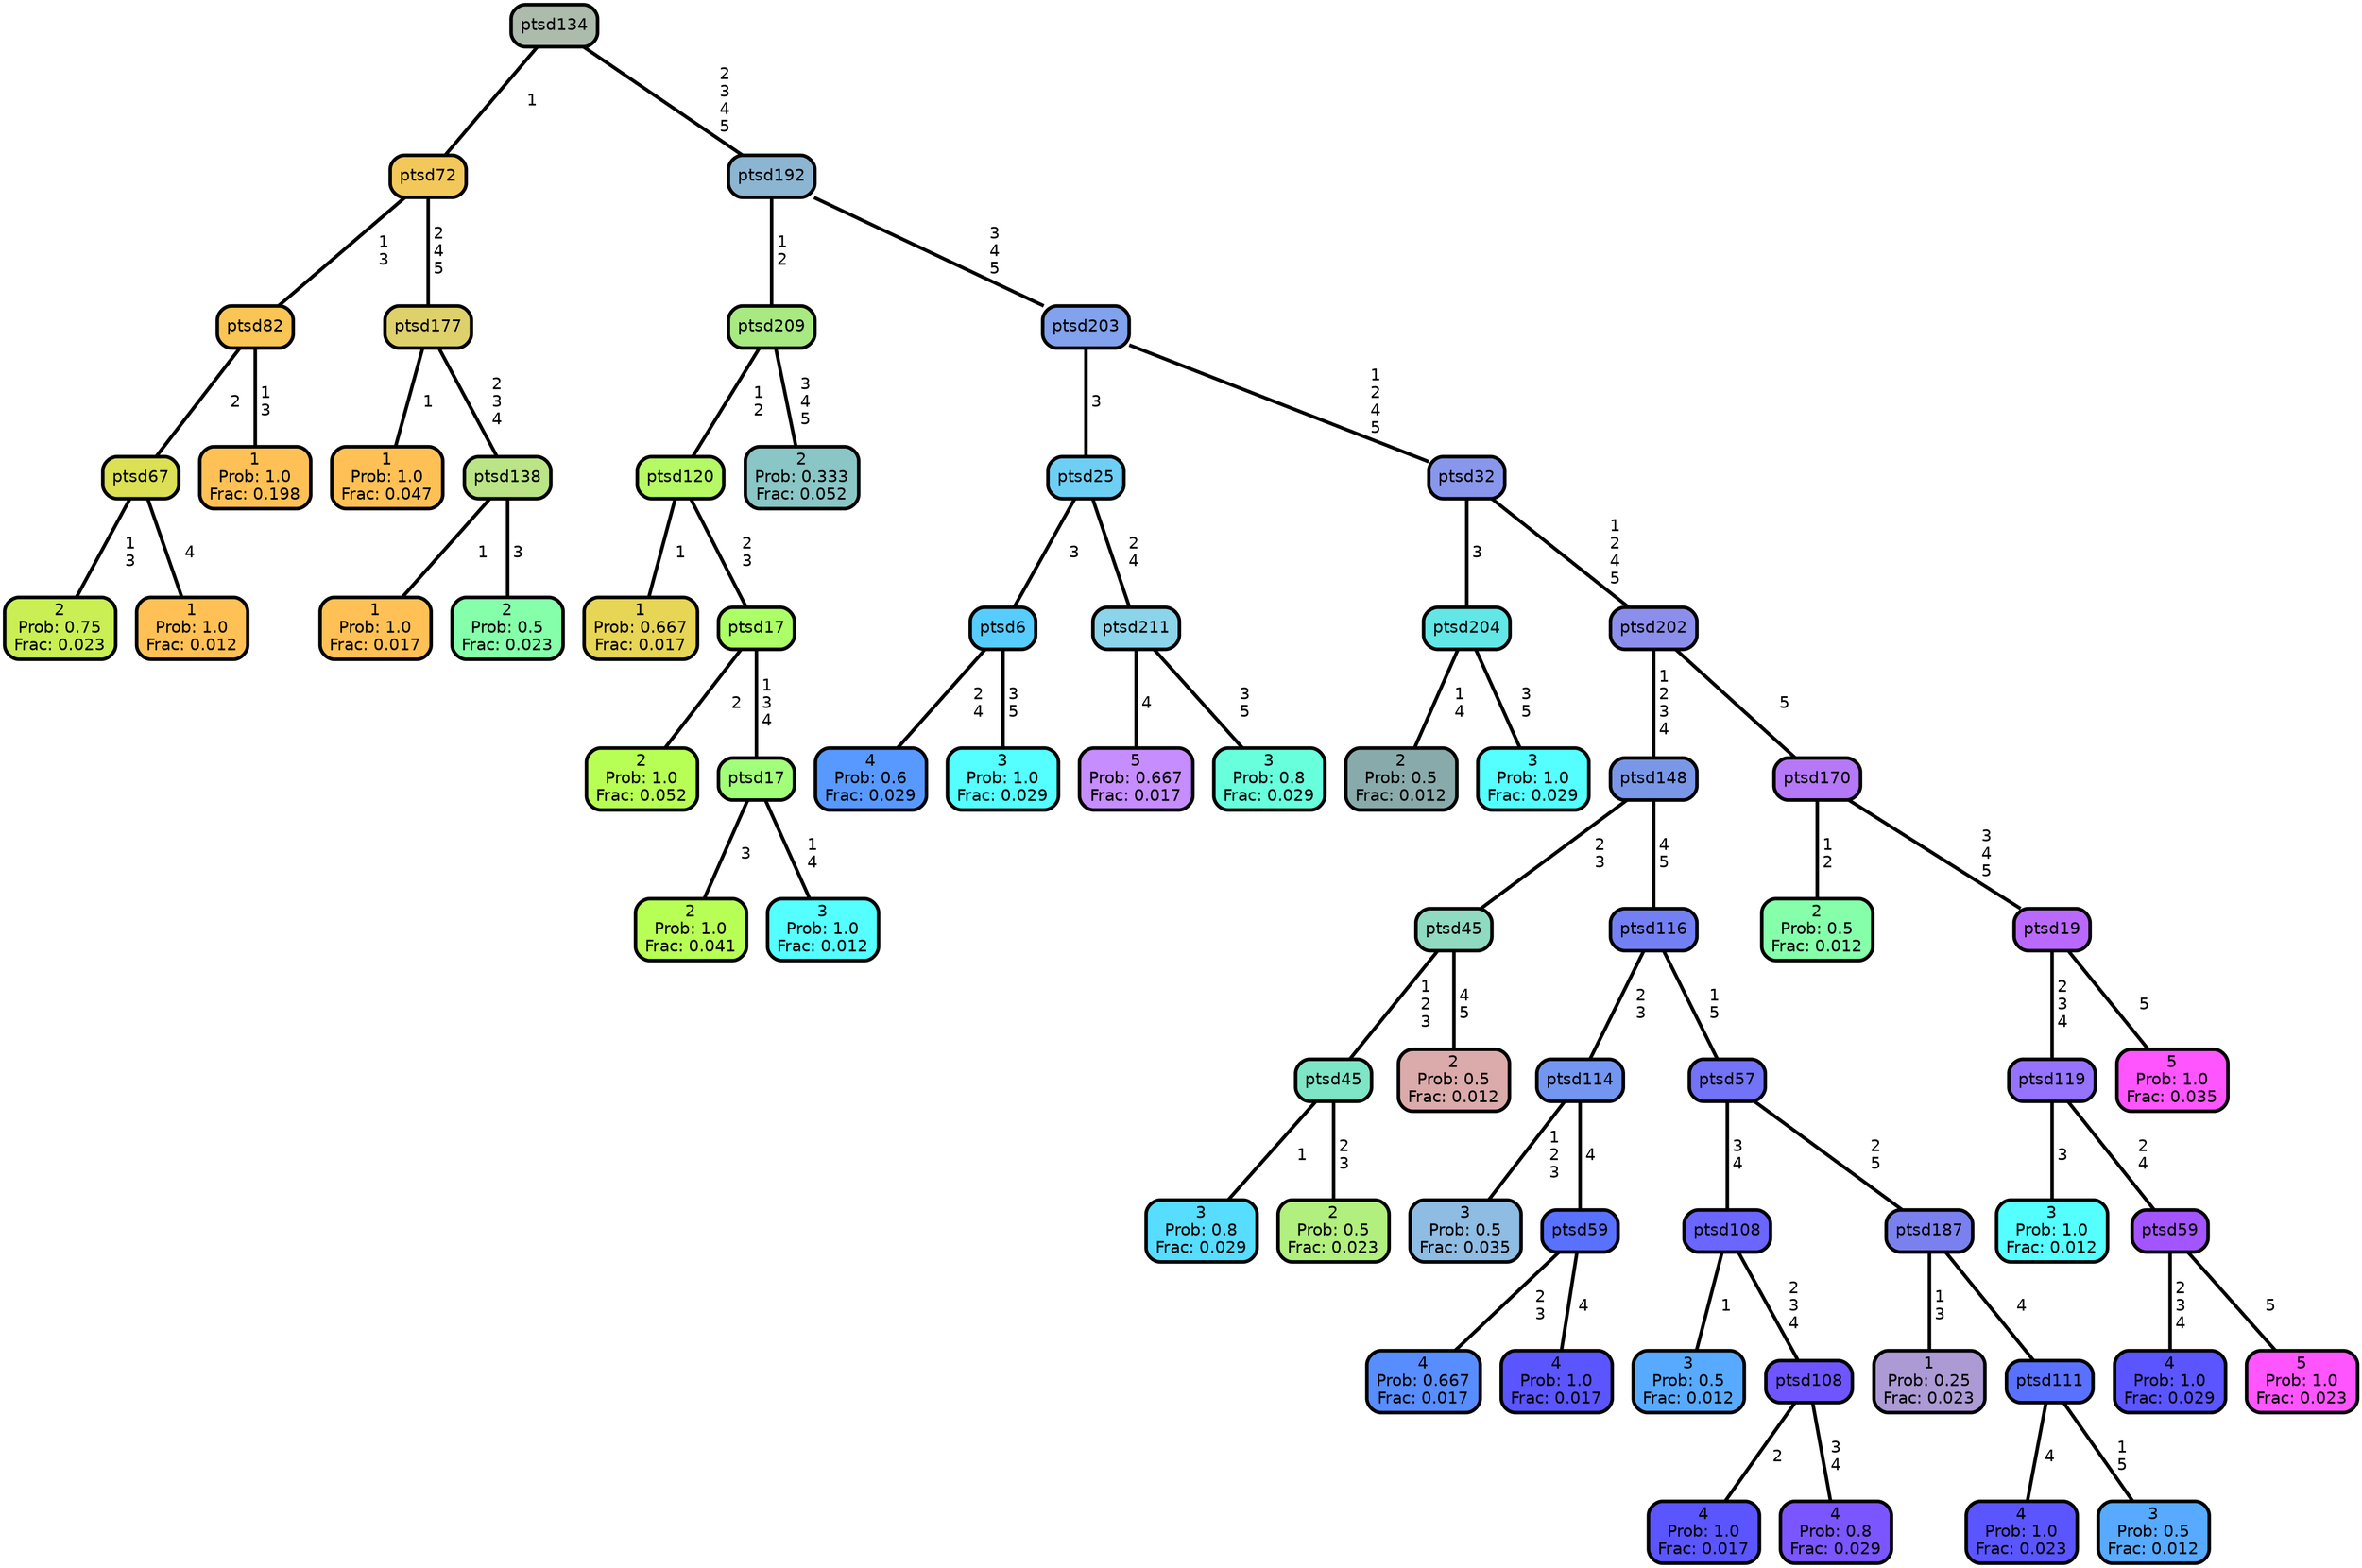 graph Tree {
node [shape=box, style="filled, rounded",color="black",penwidth="3",fontcolor="black",                 fontname=helvetica] ;
graph [ranksep="0 equally", splines=straight,                 bgcolor=transparent, dpi=200] ;
edge [fontname=helvetica, color=black] ;
0 [label="2
Prob: 0.75
Frac: 0.023", fillcolor="#c9ef55"] ;
1 [label="ptsd67", fillcolor="#dbe055"] ;
2 [label="1
Prob: 1.0
Frac: 0.012", fillcolor="#ffc155"] ;
3 [label="ptsd82", fillcolor="#f9c555"] ;
4 [label="1
Prob: 1.0
Frac: 0.198", fillcolor="#ffc155"] ;
5 [label="ptsd72", fillcolor="#f2c85b"] ;
6 [label="1
Prob: 1.0
Frac: 0.047", fillcolor="#ffc155"] ;
7 [label="ptsd177", fillcolor="#ded16b"] ;
8 [label="1
Prob: 1.0
Frac: 0.017", fillcolor="#ffc155"] ;
9 [label="ptsd138", fillcolor="#bae485"] ;
10 [label="2
Prob: 0.5
Frac: 0.023", fillcolor="#86ffaa"] ;
11 [label="ptsd134", fillcolor="#acbbab"] ;
12 [label="1
Prob: 0.667
Frac: 0.017", fillcolor="#e7d555"] ;
13 [label="ptsd120", fillcolor="#b5f965"] ;
14 [label="2
Prob: 1.0
Frac: 0.052", fillcolor="#b8ff55"] ;
15 [label="ptsd17", fillcolor="#adff67"] ;
16 [label="2
Prob: 1.0
Frac: 0.041", fillcolor="#b8ff55"] ;
17 [label="ptsd17", fillcolor="#a2ff7a"] ;
18 [label="3
Prob: 1.0
Frac: 0.012", fillcolor="#55ffff"] ;
19 [label="ptsd209", fillcolor="#a8e982"] ;
20 [label="2
Prob: 0.333
Frac: 0.052", fillcolor="#8ac6c6"] ;
21 [label="ptsd192", fillcolor="#8cb5d1"] ;
22 [label="4
Prob: 0.6
Frac: 0.029", fillcolor="#5899ff"] ;
23 [label="ptsd6", fillcolor="#56ccff"] ;
24 [label="3
Prob: 1.0
Frac: 0.029", fillcolor="#55ffff"] ;
25 [label="ptsd25", fillcolor="#6ecff5"] ;
26 [label="5
Prob: 0.667
Frac: 0.017", fillcolor="#c68dff"] ;
27 [label="ptsd211", fillcolor="#8bd4e9"] ;
28 [label="3
Prob: 0.8
Frac: 0.029", fillcolor="#68ffdd"] ;
29 [label="ptsd203", fillcolor="#82a2ed"] ;
30 [label="2
Prob: 0.5
Frac: 0.012", fillcolor="#89aaaa"] ;
31 [label="ptsd204", fillcolor="#63e6e6"] ;
32 [label="3
Prob: 1.0
Frac: 0.029", fillcolor="#55ffff"] ;
33 [label="ptsd32", fillcolor="#8897eb"] ;
34 [label="3
Prob: 0.8
Frac: 0.029", fillcolor="#56ddff"] ;
35 [label="ptsd45", fillcolor="#7ee5c6"] ;
36 [label="2
Prob: 0.5
Frac: 0.023", fillcolor="#b1ef7f"] ;
37 [label="ptsd45", fillcolor="#8fdac1"] ;
38 [label="2
Prob: 0.5
Frac: 0.012", fillcolor="#dbaaaa"] ;
39 [label="ptsd148", fillcolor="#7a97e7"] ;
40 [label="3
Prob: 0.5
Frac: 0.035", fillcolor="#8ebce2"] ;
41 [label="ptsd114", fillcolor="#7396f0"] ;
42 [label="4
Prob: 0.667
Frac: 0.017", fillcolor="#588dff"] ;
43 [label="ptsd59", fillcolor="#5971ff"] ;
44 [label="4
Prob: 1.0
Frac: 0.017", fillcolor="#5a55ff"] ;
45 [label="ptsd116", fillcolor="#7280f4"] ;
46 [label="3
Prob: 0.5
Frac: 0.012", fillcolor="#57aaff"] ;
47 [label="ptsd108", fillcolor="#6a66ff"] ;
48 [label="4
Prob: 1.0
Frac: 0.017", fillcolor="#5a55ff"] ;
49 [label="ptsd108", fillcolor="#6e55ff"] ;
50 [label="4
Prob: 0.8
Frac: 0.029", fillcolor="#7b55ff"] ;
51 [label="ptsd57", fillcolor="#7273f6"] ;
52 [label="1
Prob: 0.25
Frac: 0.023", fillcolor="#ab9ad4"] ;
53 [label="ptsd187", fillcolor="#7a81ee"] ;
54 [label="4
Prob: 1.0
Frac: 0.023", fillcolor="#5a55ff"] ;
55 [label="ptsd111", fillcolor="#5971ff"] ;
56 [label="3
Prob: 0.5
Frac: 0.012", fillcolor="#57aaff"] ;
57 [label="ptsd202", fillcolor="#8c8eeb"] ;
58 [label="2
Prob: 0.5
Frac: 0.012", fillcolor="#86ffaa"] ;
59 [label="ptsd170", fillcolor="#b578f6"] ;
60 [label="3
Prob: 1.0
Frac: 0.012", fillcolor="#55ffff"] ;
61 [label="ptsd119", fillcolor="#9573ff"] ;
62 [label="4
Prob: 1.0
Frac: 0.029", fillcolor="#5a55ff"] ;
63 [label="ptsd59", fillcolor="#a355ff"] ;
64 [label="5
Prob: 1.0
Frac: 0.023", fillcolor="#ff55ff"] ;
65 [label="ptsd19", fillcolor="#ba69ff"] ;
66 [label="5
Prob: 1.0
Frac: 0.035", fillcolor="#ff55ff"] ;
1 -- 0 [label=" 1\n 3",penwidth=3] ;
1 -- 2 [label=" 4",penwidth=3] ;
3 -- 1 [label=" 2",penwidth=3] ;
3 -- 4 [label=" 1\n 3",penwidth=3] ;
5 -- 3 [label=" 1\n 3",penwidth=3] ;
5 -- 7 [label=" 2\n 4\n 5",penwidth=3] ;
7 -- 6 [label=" 1",penwidth=3] ;
7 -- 9 [label=" 2\n 3\n 4",penwidth=3] ;
9 -- 8 [label=" 1",penwidth=3] ;
9 -- 10 [label=" 3",penwidth=3] ;
11 -- 5 [label=" 1",penwidth=3] ;
11 -- 21 [label=" 2\n 3\n 4\n 5",penwidth=3] ;
13 -- 12 [label=" 1",penwidth=3] ;
13 -- 15 [label=" 2\n 3",penwidth=3] ;
15 -- 14 [label=" 2",penwidth=3] ;
15 -- 17 [label=" 1\n 3\n 4",penwidth=3] ;
17 -- 16 [label=" 3",penwidth=3] ;
17 -- 18 [label=" 1\n 4",penwidth=3] ;
19 -- 13 [label=" 1\n 2",penwidth=3] ;
19 -- 20 [label=" 3\n 4\n 5",penwidth=3] ;
21 -- 19 [label=" 1\n 2",penwidth=3] ;
21 -- 29 [label=" 3\n 4\n 5",penwidth=3] ;
23 -- 22 [label=" 2\n 4",penwidth=3] ;
23 -- 24 [label=" 3\n 5",penwidth=3] ;
25 -- 23 [label=" 3",penwidth=3] ;
25 -- 27 [label=" 2\n 4",penwidth=3] ;
27 -- 26 [label=" 4",penwidth=3] ;
27 -- 28 [label=" 3\n 5",penwidth=3] ;
29 -- 25 [label=" 3",penwidth=3] ;
29 -- 33 [label=" 1\n 2\n 4\n 5",penwidth=3] ;
31 -- 30 [label=" 1\n 4",penwidth=3] ;
31 -- 32 [label=" 3\n 5",penwidth=3] ;
33 -- 31 [label=" 3",penwidth=3] ;
33 -- 57 [label=" 1\n 2\n 4\n 5",penwidth=3] ;
35 -- 34 [label=" 1",penwidth=3] ;
35 -- 36 [label=" 2\n 3",penwidth=3] ;
37 -- 35 [label=" 1\n 2\n 3",penwidth=3] ;
37 -- 38 [label=" 4\n 5",penwidth=3] ;
39 -- 37 [label=" 2\n 3",penwidth=3] ;
39 -- 45 [label=" 4\n 5",penwidth=3] ;
41 -- 40 [label=" 1\n 2\n 3",penwidth=3] ;
41 -- 43 [label=" 4",penwidth=3] ;
43 -- 42 [label=" 2\n 3",penwidth=3] ;
43 -- 44 [label=" 4",penwidth=3] ;
45 -- 41 [label=" 2\n 3",penwidth=3] ;
45 -- 51 [label=" 1\n 5",penwidth=3] ;
47 -- 46 [label=" 1",penwidth=3] ;
47 -- 49 [label=" 2\n 3\n 4",penwidth=3] ;
49 -- 48 [label=" 2",penwidth=3] ;
49 -- 50 [label=" 3\n 4",penwidth=3] ;
51 -- 47 [label=" 3\n 4",penwidth=3] ;
51 -- 53 [label=" 2\n 5",penwidth=3] ;
53 -- 52 [label=" 1\n 3",penwidth=3] ;
53 -- 55 [label=" 4",penwidth=3] ;
55 -- 54 [label=" 4",penwidth=3] ;
55 -- 56 [label=" 1\n 5",penwidth=3] ;
57 -- 39 [label=" 1\n 2\n 3\n 4",penwidth=3] ;
57 -- 59 [label=" 5",penwidth=3] ;
59 -- 58 [label=" 1\n 2",penwidth=3] ;
59 -- 65 [label=" 3\n 4\n 5",penwidth=3] ;
61 -- 60 [label=" 3",penwidth=3] ;
61 -- 63 [label=" 2\n 4",penwidth=3] ;
63 -- 62 [label=" 2\n 3\n 4",penwidth=3] ;
63 -- 64 [label=" 5",penwidth=3] ;
65 -- 61 [label=" 2\n 3\n 4",penwidth=3] ;
65 -- 66 [label=" 5",penwidth=3] ;
{rank = same;}}